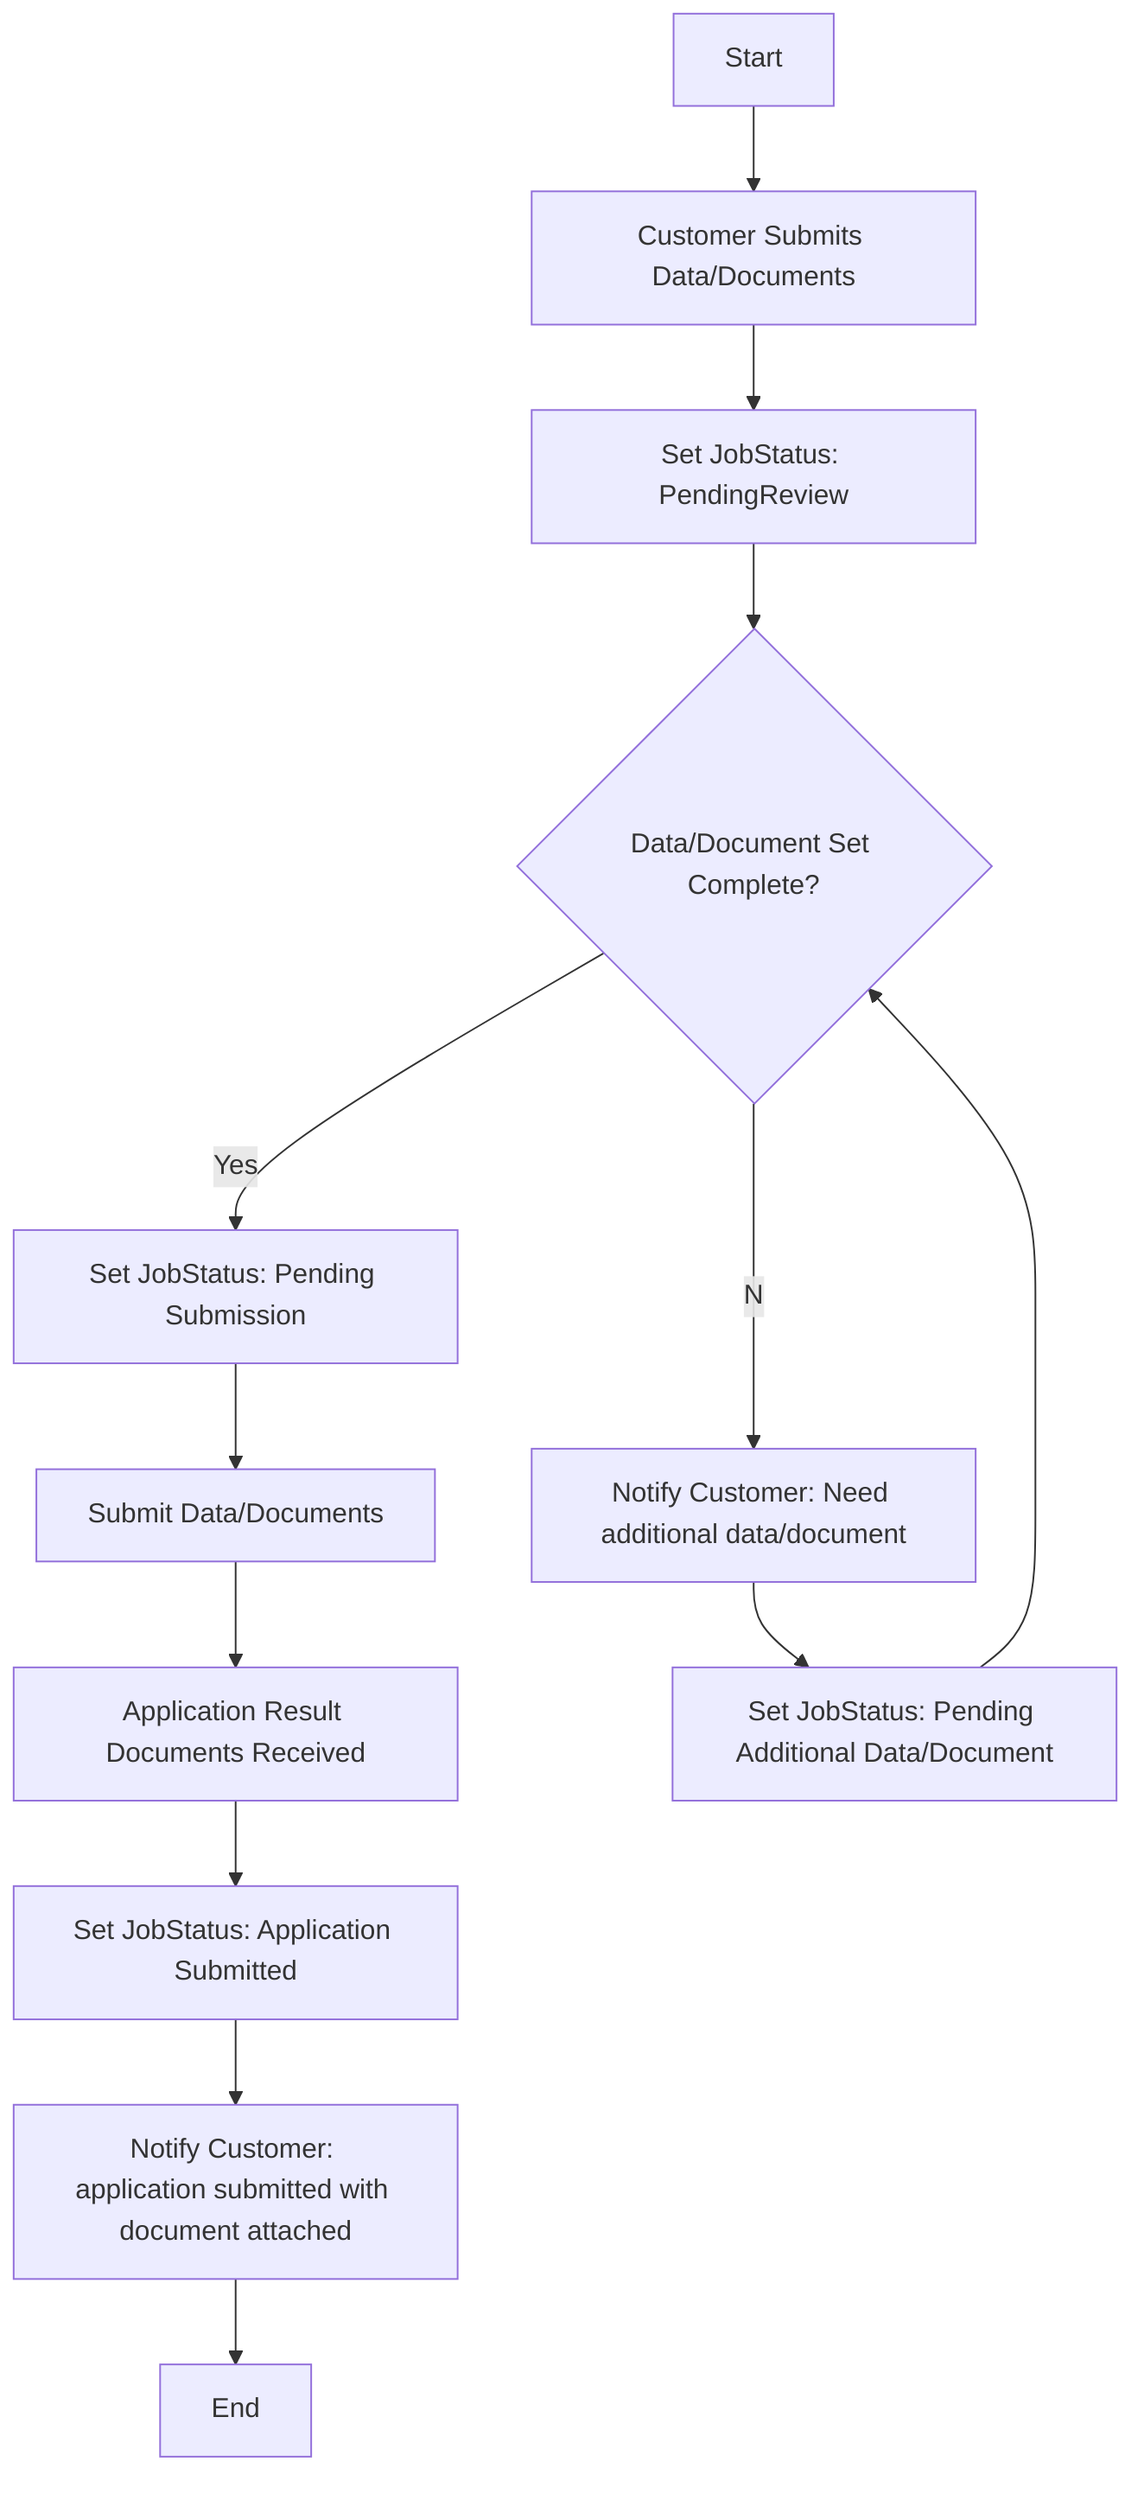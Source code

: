 flowchart TD
    A[Start] --> B[Customer Submits Data/Documents]
    B --> C[Set JobStatus: PendingReview]
    C --> D{Data/Document Set Complete?}
    D -- Yes --> E[Set JobStatus: Pending Submission]
    E --> F[Submit Data/Documents]
    F --> G[Application Result Documents Received]
    G --> H[Set JobStatus: Application Submitted]
    H --> I[Notify Customer: application submitted with document attached]
    I --> J[End]
    D --No--> K[Notify Customer: Need additional data/document]
    K --> L[Set JobStatus: Pending Additional Data/Document]
    L --> D